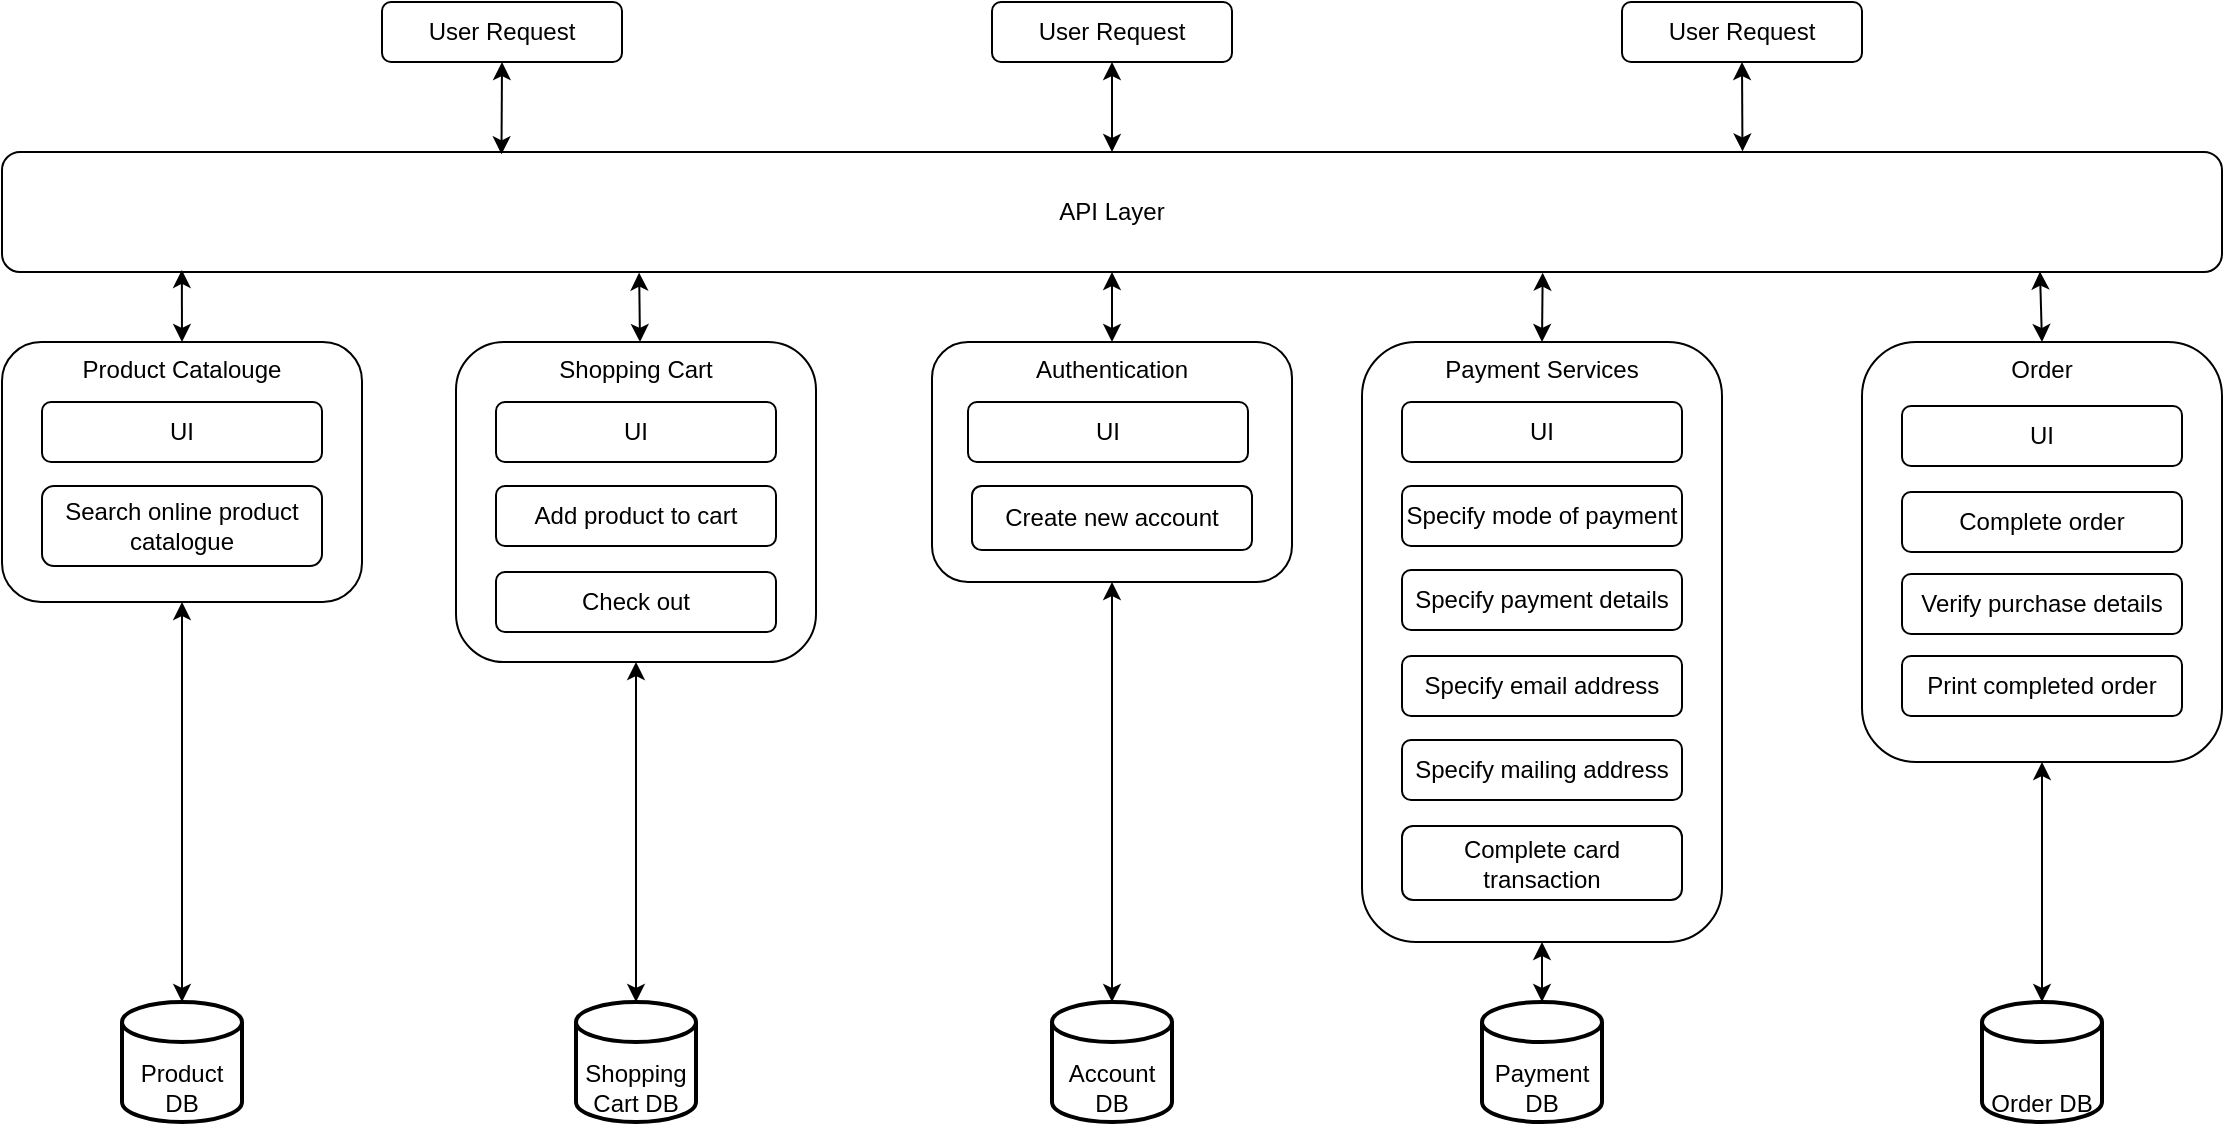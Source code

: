 <mxfile version="20.5.1" type="device"><diagram name="Page-1" id="6133507b-19e7-1e82-6fc7-422aa6c4b21f"><mxGraphModel dx="1926" dy="1070" grid="1" gridSize="10" guides="1" tooltips="1" connect="1" arrows="1" fold="1" page="1" pageScale="1" pageWidth="1100" pageHeight="850" background="none" math="0" shadow="0"><root><mxCell id="0"/><mxCell id="1" parent="0"/><mxCell id="YoC4T3Tb55jmklqPNAYW-2" value="API Layer" style="rounded=1;whiteSpace=wrap;html=1;" parent="1" vertex="1"><mxGeometry x="50" y="285" width="1110" height="60" as="geometry"/></mxCell><mxCell id="YoC4T3Tb55jmklqPNAYW-26" value="" style="endArrow=classic;startArrow=classic;html=1;rounded=0;entryX=0.287;entryY=1.005;entryDx=0;entryDy=0;entryPerimeter=0;" parent="1" target="YoC4T3Tb55jmklqPNAYW-2" edge="1"><mxGeometry width="50" height="50" relative="1" as="geometry"><mxPoint x="369" y="380" as="sourcePoint"/><mxPoint x="370" y="350" as="targetPoint"/></mxGeometry></mxCell><mxCell id="YoC4T3Tb55jmklqPNAYW-27" value="" style="endArrow=classic;startArrow=classic;html=1;rounded=0;entryX=0.5;entryY=1;entryDx=0;entryDy=0;exitX=0.5;exitY=0;exitDx=0;exitDy=0;" parent="1" source="YoC4T3Tb55jmklqPNAYW-11" target="YoC4T3Tb55jmklqPNAYW-2" edge="1"><mxGeometry width="50" height="50" relative="1" as="geometry"><mxPoint x="610" y="530" as="sourcePoint"/><mxPoint x="660" y="480" as="targetPoint"/></mxGeometry></mxCell><mxCell id="YoC4T3Tb55jmklqPNAYW-28" value="" style="endArrow=classic;startArrow=classic;html=1;rounded=0;exitX=0.5;exitY=0;exitDx=0;exitDy=0;entryX=0.694;entryY=1.006;entryDx=0;entryDy=0;entryPerimeter=0;" parent="1" source="YoC4T3Tb55jmklqPNAYW-13" target="YoC4T3Tb55jmklqPNAYW-2" edge="1"><mxGeometry width="50" height="50" relative="1" as="geometry"><mxPoint x="610" y="530" as="sourcePoint"/><mxPoint x="820" y="350" as="targetPoint"/></mxGeometry></mxCell><mxCell id="YoC4T3Tb55jmklqPNAYW-34" value="&lt;div&gt;User Request&lt;/div&gt;" style="rounded=1;whiteSpace=wrap;html=1;" parent="1" vertex="1"><mxGeometry x="240" y="210" width="120" height="30" as="geometry"/></mxCell><mxCell id="YoC4T3Tb55jmklqPNAYW-35" value="" style="endArrow=classic;startArrow=classic;html=1;rounded=0;entryX=0.5;entryY=1;entryDx=0;entryDy=0;exitX=0.225;exitY=0.019;exitDx=0;exitDy=0;exitPerimeter=0;" parent="1" source="YoC4T3Tb55jmklqPNAYW-2" target="YoC4T3Tb55jmklqPNAYW-34" edge="1"><mxGeometry width="50" height="50" relative="1" as="geometry"><mxPoint x="420.16" y="285.0" as="sourcePoint"/><mxPoint x="450" y="283.26" as="targetPoint"/></mxGeometry></mxCell><mxCell id="YoC4T3Tb55jmklqPNAYW-36" value="&lt;div&gt;User Request&lt;/div&gt;" style="rounded=1;whiteSpace=wrap;html=1;" parent="1" vertex="1"><mxGeometry x="545" y="210" width="120" height="30" as="geometry"/></mxCell><mxCell id="YoC4T3Tb55jmklqPNAYW-37" value="" style="endArrow=classic;startArrow=classic;html=1;rounded=0;entryX=0.5;entryY=1;entryDx=0;entryDy=0;exitX=0.5;exitY=0;exitDx=0;exitDy=0;" parent="1" source="YoC4T3Tb55jmklqPNAYW-2" target="YoC4T3Tb55jmklqPNAYW-36" edge="1"><mxGeometry width="50" height="50" relative="1" as="geometry"><mxPoint x="595" y="283.26" as="sourcePoint"/><mxPoint x="587.5" y="263.26" as="targetPoint"/></mxGeometry></mxCell><mxCell id="YoC4T3Tb55jmklqPNAYW-38" value="&lt;div&gt;User Request&lt;/div&gt;" style="rounded=1;whiteSpace=wrap;html=1;" parent="1" vertex="1"><mxGeometry x="860" y="210" width="120" height="30" as="geometry"/></mxCell><mxCell id="YoC4T3Tb55jmklqPNAYW-39" value="" style="endArrow=classic;startArrow=classic;html=1;rounded=0;entryX=0.5;entryY=1;entryDx=0;entryDy=0;exitX=0.784;exitY=-0.005;exitDx=0;exitDy=0;exitPerimeter=0;" parent="1" source="YoC4T3Tb55jmklqPNAYW-2" target="YoC4T3Tb55jmklqPNAYW-38" edge="1"><mxGeometry width="50" height="50" relative="1" as="geometry"><mxPoint x="770" y="283.26" as="sourcePoint"/><mxPoint x="740" y="258.26" as="targetPoint"/></mxGeometry></mxCell><mxCell id="YoC4T3Tb55jmklqPNAYW-55" value="" style="group;flipH=1;" parent="1" vertex="1" connectable="0"><mxGeometry x="980" y="380" width="180" height="210" as="geometry"/></mxCell><mxCell id="YoC4T3Tb55jmklqPNAYW-45" value="Order" style="rounded=1;whiteSpace=wrap;html=1;imageVerticalAlign=middle;verticalAlign=top;" parent="YoC4T3Tb55jmklqPNAYW-55" vertex="1"><mxGeometry width="180" height="210" as="geometry"/></mxCell><mxCell id="YoC4T3Tb55jmklqPNAYW-7" value="Complete order" style="rounded=1;whiteSpace=wrap;html=1;flipV=0;flipH=1;" parent="YoC4T3Tb55jmklqPNAYW-55" vertex="1"><mxGeometry x="20" y="75" width="140" height="30" as="geometry"/></mxCell><mxCell id="YoC4T3Tb55jmklqPNAYW-9" value="Verify purchase details" style="rounded=1;whiteSpace=wrap;html=1;flipV=0;flipH=1;" parent="YoC4T3Tb55jmklqPNAYW-55" vertex="1"><mxGeometry x="20" y="116" width="140" height="30" as="geometry"/></mxCell><mxCell id="YoC4T3Tb55jmklqPNAYW-10" value="Print completed order" style="rounded=1;whiteSpace=wrap;html=1;flipV=0;flipH=1;" parent="YoC4T3Tb55jmklqPNAYW-55" vertex="1"><mxGeometry x="20" y="157" width="140" height="30" as="geometry"/></mxCell><mxCell id="YoC4T3Tb55jmklqPNAYW-44" value="UI" style="rounded=1;whiteSpace=wrap;html=1;flipV=0;flipH=1;" parent="YoC4T3Tb55jmklqPNAYW-55" vertex="1"><mxGeometry x="20" y="32" width="140" height="30" as="geometry"/></mxCell><mxCell id="YoC4T3Tb55jmklqPNAYW-56" value="" style="group;flipH=1;" parent="1" vertex="1" connectable="0"><mxGeometry x="50" y="380" width="180" height="130" as="geometry"/></mxCell><mxCell id="YoC4T3Tb55jmklqPNAYW-40" value="Product Catalouge" style="rounded=1;whiteSpace=wrap;html=1;imageVerticalAlign=middle;verticalAlign=top;" parent="YoC4T3Tb55jmklqPNAYW-56" vertex="1"><mxGeometry width="180" height="130" as="geometry"/></mxCell><mxCell id="YoC4T3Tb55jmklqPNAYW-4" value="Search online product catalogue " style="rounded=1;whiteSpace=wrap;html=1;flipV=0;flipH=1;" parent="YoC4T3Tb55jmklqPNAYW-56" vertex="1"><mxGeometry x="20" y="72" width="140" height="40" as="geometry"/></mxCell><mxCell id="YoC4T3Tb55jmklqPNAYW-41" value="UI" style="rounded=1;whiteSpace=wrap;html=1;flipV=0;flipH=1;" parent="YoC4T3Tb55jmklqPNAYW-56" vertex="1"><mxGeometry x="20" y="30" width="140" height="30" as="geometry"/></mxCell><mxCell id="YoC4T3Tb55jmklqPNAYW-57" value="" style="group;flipH=1;" parent="1" vertex="1" connectable="0"><mxGeometry x="277" y="380" width="180" height="160" as="geometry"/></mxCell><mxCell id="YoC4T3Tb55jmklqPNAYW-3" value="Shopping Cart" style="rounded=1;whiteSpace=wrap;html=1;imageVerticalAlign=middle;verticalAlign=top;" parent="YoC4T3Tb55jmklqPNAYW-57" vertex="1"><mxGeometry width="180" height="160" as="geometry"/></mxCell><mxCell id="YoC4T3Tb55jmklqPNAYW-5" value="Add product to cart " style="rounded=1;whiteSpace=wrap;html=1;flipV=0;flipH=1;" parent="YoC4T3Tb55jmklqPNAYW-57" vertex="1"><mxGeometry x="20" y="72" width="140" height="30" as="geometry"/></mxCell><mxCell id="YoC4T3Tb55jmklqPNAYW-6" value="Check out" style="rounded=1;whiteSpace=wrap;html=1;flipV=0;flipH=1;" parent="YoC4T3Tb55jmklqPNAYW-57" vertex="1"><mxGeometry x="20" y="115" width="140" height="30" as="geometry"/></mxCell><mxCell id="YoC4T3Tb55jmklqPNAYW-46" value="UI" style="rounded=1;whiteSpace=wrap;html=1;flipV=0;flipH=1;" parent="YoC4T3Tb55jmklqPNAYW-57" vertex="1"><mxGeometry x="20" y="30" width="140" height="30" as="geometry"/></mxCell><mxCell id="YoC4T3Tb55jmklqPNAYW-58" value="" style="group;flipH=1;" parent="1" vertex="1" connectable="0"><mxGeometry x="730" y="380" width="180" height="300" as="geometry"/></mxCell><mxCell id="YoC4T3Tb55jmklqPNAYW-13" value="Payment Services" style="rounded=1;whiteSpace=wrap;html=1;imageVerticalAlign=middle;verticalAlign=top;" parent="YoC4T3Tb55jmklqPNAYW-58" vertex="1"><mxGeometry width="180" height="300" as="geometry"/></mxCell><mxCell id="YoC4T3Tb55jmklqPNAYW-14" value="Specify mode of payment" style="rounded=1;whiteSpace=wrap;html=1;flipV=0;flipH=1;" parent="YoC4T3Tb55jmklqPNAYW-58" vertex="1"><mxGeometry x="20" y="72" width="140" height="30" as="geometry"/></mxCell><mxCell id="YoC4T3Tb55jmklqPNAYW-15" value="Specify payment details" style="rounded=1;whiteSpace=wrap;html=1;flipV=0;flipH=1;" parent="YoC4T3Tb55jmklqPNAYW-58" vertex="1"><mxGeometry x="20" y="114" width="140" height="30" as="geometry"/></mxCell><mxCell id="YoC4T3Tb55jmklqPNAYW-16" value="Complete card transaction" style="rounded=1;whiteSpace=wrap;html=1;flipV=0;flipH=1;" parent="YoC4T3Tb55jmklqPNAYW-58" vertex="1"><mxGeometry x="20" y="242" width="140" height="37" as="geometry"/></mxCell><mxCell id="YoC4T3Tb55jmklqPNAYW-17" value="Specify email address" style="rounded=1;whiteSpace=wrap;html=1;flipV=0;flipH=1;" parent="YoC4T3Tb55jmklqPNAYW-58" vertex="1"><mxGeometry x="20" y="157" width="140" height="30" as="geometry"/></mxCell><mxCell id="YoC4T3Tb55jmklqPNAYW-18" value="Specify mailing address" style="rounded=1;whiteSpace=wrap;html=1;flipV=0;flipH=1;" parent="YoC4T3Tb55jmklqPNAYW-58" vertex="1"><mxGeometry x="20" y="199" width="140" height="30" as="geometry"/></mxCell><mxCell id="YoC4T3Tb55jmklqPNAYW-47" value="UI" style="rounded=1;whiteSpace=wrap;html=1;flipV=0;flipH=1;" parent="YoC4T3Tb55jmklqPNAYW-58" vertex="1"><mxGeometry x="20" y="30" width="140" height="30" as="geometry"/></mxCell><mxCell id="YoC4T3Tb55jmklqPNAYW-59" value="" style="group" parent="1" vertex="1" connectable="0"><mxGeometry x="515" y="380" width="180" height="120" as="geometry"/></mxCell><mxCell id="YoC4T3Tb55jmklqPNAYW-11" value="Authentication" style="rounded=1;whiteSpace=wrap;html=1;imageVerticalAlign=middle;verticalAlign=top;" parent="YoC4T3Tb55jmklqPNAYW-59" vertex="1"><mxGeometry width="180" height="120" as="geometry"/></mxCell><mxCell id="YoC4T3Tb55jmklqPNAYW-12" value="Create new account" style="rounded=1;whiteSpace=wrap;html=1;flipV=0;flipH=1;" parent="YoC4T3Tb55jmklqPNAYW-59" vertex="1"><mxGeometry x="20" y="72.004" width="140" height="32" as="geometry"/></mxCell><mxCell id="YoC4T3Tb55jmklqPNAYW-48" value="UI" style="rounded=1;whiteSpace=wrap;html=1;flipV=0;flipH=1;" parent="YoC4T3Tb55jmklqPNAYW-59" vertex="1"><mxGeometry x="18" y="30" width="140" height="30" as="geometry"/></mxCell><mxCell id="YoC4T3Tb55jmklqPNAYW-60" value="" style="endArrow=classic;startArrow=classic;html=1;rounded=0;fontSize=12;exitX=0.5;exitY=0;exitDx=0;exitDy=0;entryX=0.081;entryY=0.983;entryDx=0;entryDy=0;entryPerimeter=0;" parent="1" source="YoC4T3Tb55jmklqPNAYW-40" target="YoC4T3Tb55jmklqPNAYW-2" edge="1"><mxGeometry width="50" height="50" relative="1" as="geometry"><mxPoint x="130" y="400" as="sourcePoint"/><mxPoint x="140" y="350" as="targetPoint"/></mxGeometry></mxCell><mxCell id="YoC4T3Tb55jmklqPNAYW-61" value="" style="endArrow=classic;startArrow=classic;html=1;rounded=0;fontSize=12;exitX=0.5;exitY=0;exitDx=0;exitDy=0;entryX=0.918;entryY=0.996;entryDx=0;entryDy=0;entryPerimeter=0;" parent="1" source="YoC4T3Tb55jmklqPNAYW-45" target="YoC4T3Tb55jmklqPNAYW-2" edge="1"><mxGeometry width="50" height="50" relative="1" as="geometry"><mxPoint x="1030" y="400" as="sourcePoint"/><mxPoint x="1070" y="350" as="targetPoint"/></mxGeometry></mxCell><mxCell id="YoC4T3Tb55jmklqPNAYW-62" value="Product DB" style="strokeWidth=2;html=1;shape=mxgraph.flowchart.database;whiteSpace=wrap;fontSize=12;verticalAlign=bottom;" parent="1" vertex="1"><mxGeometry x="110" y="710" width="60" height="60" as="geometry"/></mxCell><mxCell id="YoC4T3Tb55jmklqPNAYW-63" value="Shopping Cart DB" style="strokeWidth=2;html=1;shape=mxgraph.flowchart.database;whiteSpace=wrap;fontSize=12;verticalAlign=bottom;" parent="1" vertex="1"><mxGeometry x="337" y="710" width="60" height="60" as="geometry"/></mxCell><mxCell id="YoC4T3Tb55jmklqPNAYW-64" value="Account DB" style="strokeWidth=2;html=1;shape=mxgraph.flowchart.database;whiteSpace=wrap;fontSize=12;verticalAlign=bottom;" parent="1" vertex="1"><mxGeometry x="575" y="710" width="60" height="60" as="geometry"/></mxCell><mxCell id="YoC4T3Tb55jmklqPNAYW-65" value="Payment DB" style="strokeWidth=2;html=1;shape=mxgraph.flowchart.database;whiteSpace=wrap;fontSize=12;verticalAlign=bottom;" parent="1" vertex="1"><mxGeometry x="790" y="710" width="60" height="60" as="geometry"/></mxCell><mxCell id="YoC4T3Tb55jmklqPNAYW-66" value="Order DB" style="strokeWidth=2;html=1;shape=mxgraph.flowchart.database;whiteSpace=wrap;fontSize=12;verticalAlign=bottom;" parent="1" vertex="1"><mxGeometry x="1040" y="710" width="60" height="60" as="geometry"/></mxCell><mxCell id="YoC4T3Tb55jmklqPNAYW-68" value="" style="endArrow=classic;startArrow=classic;html=1;rounded=0;fontSize=12;exitX=0.5;exitY=0;exitDx=0;exitDy=0;exitPerimeter=0;entryX=0.5;entryY=1;entryDx=0;entryDy=0;" parent="1" source="YoC4T3Tb55jmklqPNAYW-62" target="YoC4T3Tb55jmklqPNAYW-40" edge="1"><mxGeometry width="50" height="50" relative="1" as="geometry"><mxPoint x="150" y="680" as="sourcePoint"/><mxPoint x="139.77" y="640" as="targetPoint"/></mxGeometry></mxCell><mxCell id="YoC4T3Tb55jmklqPNAYW-69" value="" style="endArrow=classic;startArrow=classic;html=1;rounded=0;fontSize=12;exitX=0.5;exitY=0;exitDx=0;exitDy=0;exitPerimeter=0;entryX=0.5;entryY=1;entryDx=0;entryDy=0;" parent="1" source="YoC4T3Tb55jmklqPNAYW-63" target="YoC4T3Tb55jmklqPNAYW-3" edge="1"><mxGeometry width="50" height="50" relative="1" as="geometry"><mxPoint x="350" y="700" as="sourcePoint"/><mxPoint x="350" y="500" as="targetPoint"/></mxGeometry></mxCell><mxCell id="YoC4T3Tb55jmklqPNAYW-70" value="" style="endArrow=classic;startArrow=classic;html=1;rounded=0;fontSize=12;exitX=0.5;exitY=0;exitDx=0;exitDy=0;exitPerimeter=0;entryX=0.5;entryY=1;entryDx=0;entryDy=0;" parent="1" source="YoC4T3Tb55jmklqPNAYW-64" target="YoC4T3Tb55jmklqPNAYW-11" edge="1"><mxGeometry width="50" height="50" relative="1" as="geometry"><mxPoint x="604.77" y="700" as="sourcePoint"/><mxPoint x="604.77" y="500" as="targetPoint"/></mxGeometry></mxCell><mxCell id="YoC4T3Tb55jmklqPNAYW-74" value="" style="endArrow=classic;startArrow=classic;html=1;rounded=0;fontSize=12;exitX=0.5;exitY=0;exitDx=0;exitDy=0;exitPerimeter=0;entryX=0.5;entryY=1;entryDx=0;entryDy=0;" parent="1" source="YoC4T3Tb55jmklqPNAYW-65" target="YoC4T3Tb55jmklqPNAYW-13" edge="1"><mxGeometry width="50" height="50" relative="1" as="geometry"><mxPoint x="840" y="830" as="sourcePoint"/><mxPoint x="840" y="620" as="targetPoint"/></mxGeometry></mxCell><mxCell id="YoC4T3Tb55jmklqPNAYW-75" value="" style="endArrow=classic;startArrow=classic;html=1;rounded=0;fontSize=12;exitX=0.5;exitY=0;exitDx=0;exitDy=0;exitPerimeter=0;entryX=0.5;entryY=1;entryDx=0;entryDy=0;" parent="1" source="YoC4T3Tb55jmklqPNAYW-66" target="YoC4T3Tb55jmklqPNAYW-45" edge="1"><mxGeometry width="50" height="50" relative="1" as="geometry"><mxPoint x="1079.77" y="630" as="sourcePoint"/><mxPoint x="1079.77" y="600" as="targetPoint"/></mxGeometry></mxCell></root></mxGraphModel></diagram></mxfile>
